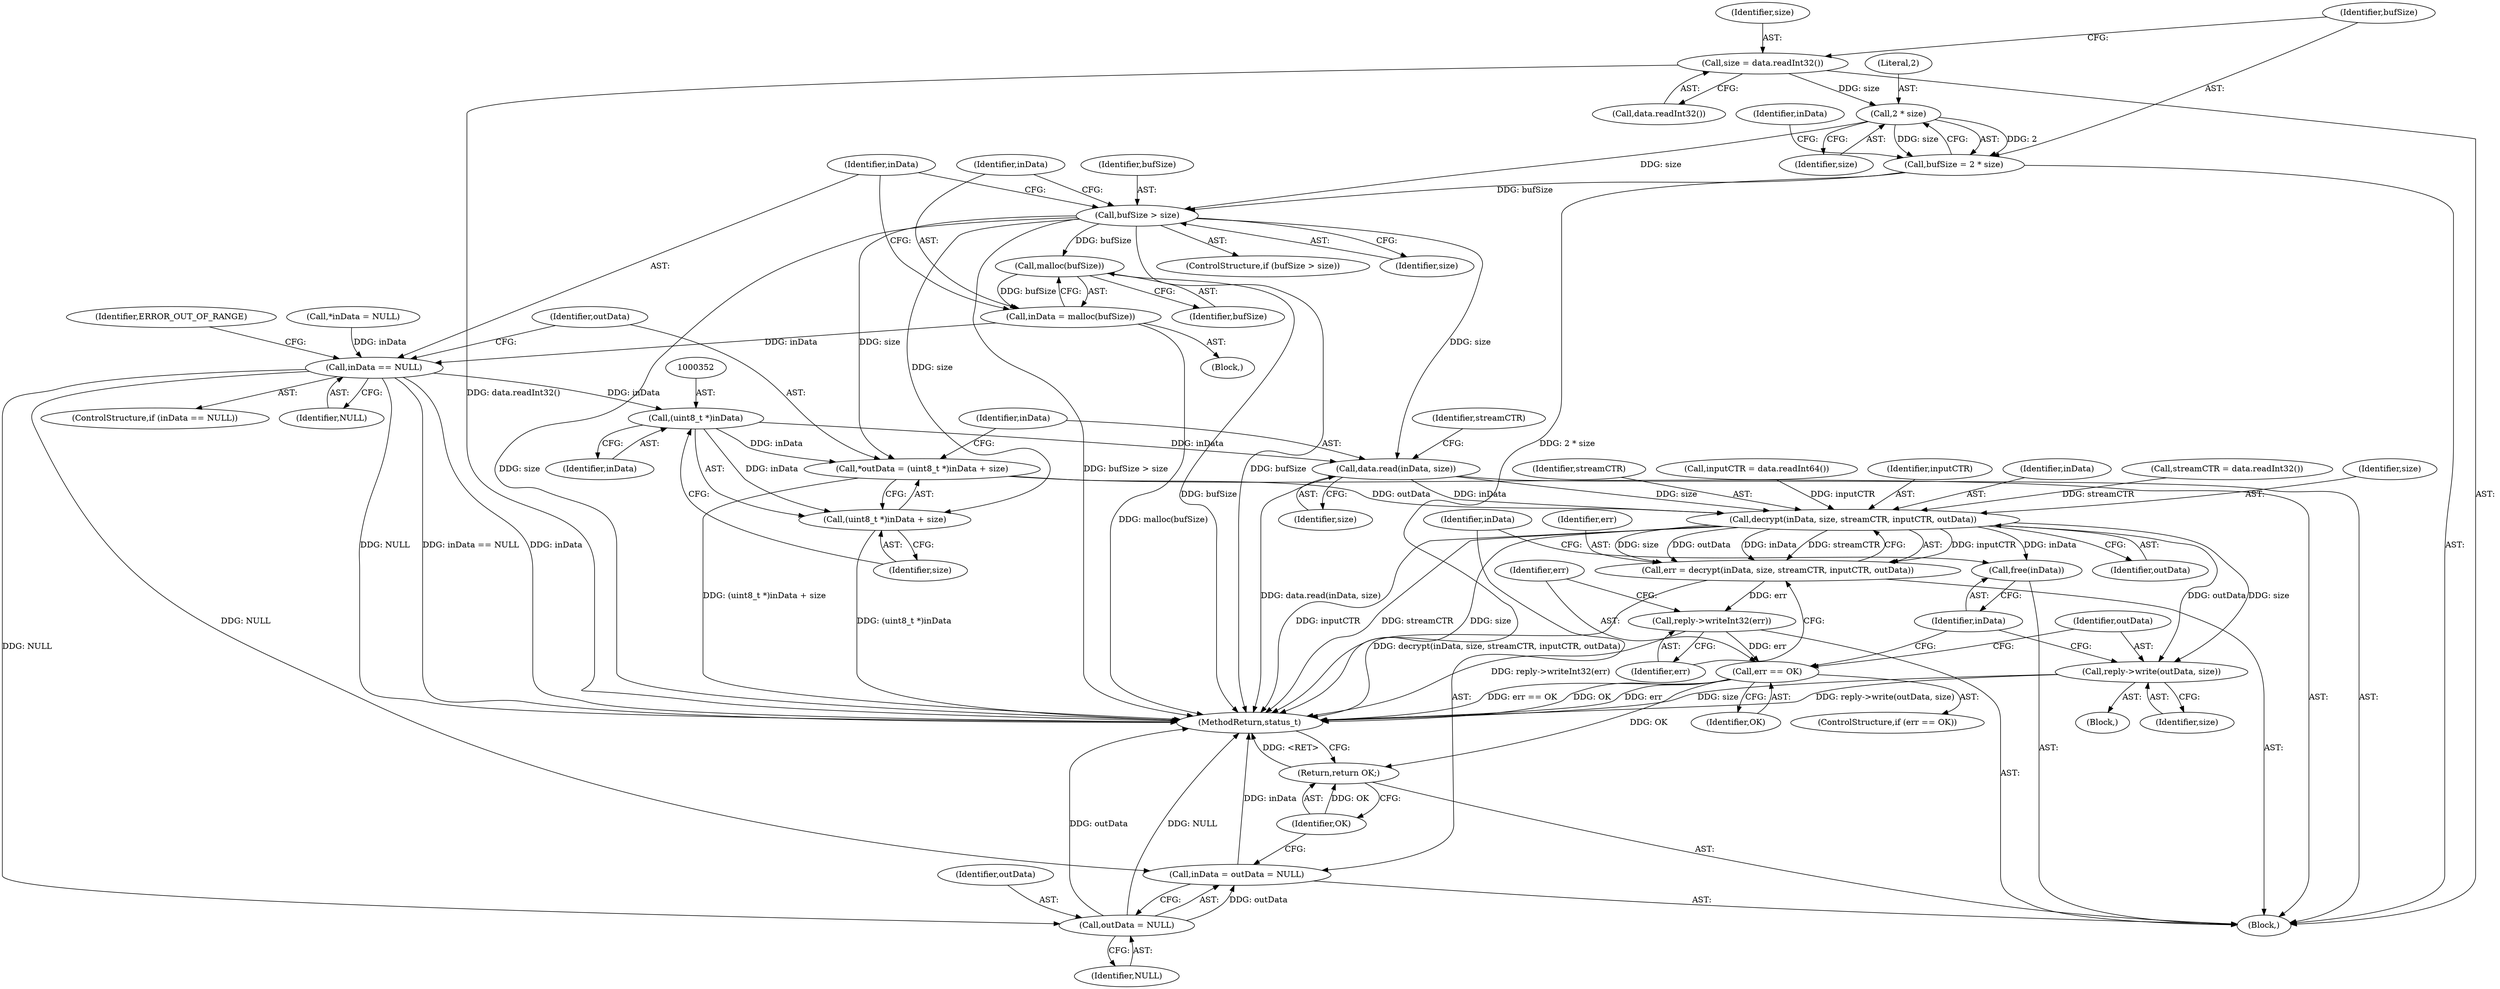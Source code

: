 digraph "0_Android_c82e31a7039a03dca7b37c65b7890ba5c1e18ced@API" {
"1000316" [label="(Call,size = data.readInt32())"];
"1000322" [label="(Call,2 * size)"];
"1000320" [label="(Call,bufSize = 2 * size)"];
"1000330" [label="(Call,bufSize > size)"];
"1000336" [label="(Call,malloc(bufSize))"];
"1000334" [label="(Call,inData = malloc(bufSize))"];
"1000339" [label="(Call,inData == NULL)"];
"1000351" [label="(Call,(uint8_t *)inData)"];
"1000348" [label="(Call,*outData = (uint8_t *)inData + size)"];
"1000369" [label="(Call,decrypt(inData, size, streamCTR, inputCTR, outData))"];
"1000367" [label="(Call,err = decrypt(inData, size, streamCTR, inputCTR, outData))"];
"1000375" [label="(Call,reply->writeInt32(err))"];
"1000378" [label="(Call,err == OK)"];
"1000392" [label="(Return,return OK;)"];
"1000382" [label="(Call,reply->write(outData, size))"];
"1000385" [label="(Call,free(inData))"];
"1000350" [label="(Call,(uint8_t *)inData + size)"];
"1000355" [label="(Call,data.read(inData, size))"];
"1000387" [label="(Call,inData = outData = NULL)"];
"1000389" [label="(Call,outData = NULL)"];
"1000369" [label="(Call,decrypt(inData, size, streamCTR, inputCTR, outData))"];
"1000344" [label="(Identifier,ERROR_OUT_OF_RANGE)"];
"1000392" [label="(Return,return OK;)"];
"1000388" [label="(Identifier,inData)"];
"1000390" [label="(Identifier,outData)"];
"1000333" [label="(Block,)"];
"1000329" [label="(ControlStructure,if (bufSize > size))"];
"1000380" [label="(Identifier,OK)"];
"1000338" [label="(ControlStructure,if (inData == NULL))"];
"1000355" [label="(Call,data.read(inData, size))"];
"1000367" [label="(Call,err = decrypt(inData, size, streamCTR, inputCTR, outData))"];
"1000317" [label="(Identifier,size)"];
"1000385" [label="(Call,free(inData))"];
"1000393" [label="(Identifier,OK)"];
"1000374" [label="(Identifier,outData)"];
"1000332" [label="(Identifier,size)"];
"1000340" [label="(Identifier,inData)"];
"1000316" [label="(Call,size = data.readInt32())"];
"1000368" [label="(Identifier,err)"];
"1000322" [label="(Call,2 * size)"];
"1000314" [label="(Block,)"];
"1000326" [label="(Call,*inData = NULL)"];
"1000391" [label="(Identifier,NULL)"];
"1000356" [label="(Identifier,inData)"];
"1000357" [label="(Identifier,size)"];
"1000376" [label="(Identifier,err)"];
"1000318" [label="(Call,data.readInt32())"];
"1000341" [label="(Identifier,NULL)"];
"1000320" [label="(Call,bufSize = 2 * size)"];
"1000339" [label="(Call,inData == NULL)"];
"1000327" [label="(Identifier,inData)"];
"1000354" [label="(Identifier,size)"];
"1000359" [label="(Call,streamCTR = data.readInt32())"];
"1000371" [label="(Identifier,size)"];
"1000375" [label="(Call,reply->writeInt32(err))"];
"1000334" [label="(Call,inData = malloc(bufSize))"];
"1000382" [label="(Call,reply->write(outData, size))"];
"1000377" [label="(ControlStructure,if (err == OK))"];
"1000331" [label="(Identifier,bufSize)"];
"1000336" [label="(Call,malloc(bufSize))"];
"1000372" [label="(Identifier,streamCTR)"];
"1000379" [label="(Identifier,err)"];
"1000389" [label="(Call,outData = NULL)"];
"1000381" [label="(Block,)"];
"1000363" [label="(Call,inputCTR = data.readInt64())"];
"1000349" [label="(Identifier,outData)"];
"1000337" [label="(Identifier,bufSize)"];
"1000373" [label="(Identifier,inputCTR)"];
"1000353" [label="(Identifier,inData)"];
"1000378" [label="(Call,err == OK)"];
"1000351" [label="(Call,(uint8_t *)inData)"];
"1000370" [label="(Identifier,inData)"];
"1000386" [label="(Identifier,inData)"];
"1000330" [label="(Call,bufSize > size)"];
"1000384" [label="(Identifier,size)"];
"1000383" [label="(Identifier,outData)"];
"1000350" [label="(Call,(uint8_t *)inData + size)"];
"1000324" [label="(Identifier,size)"];
"1000323" [label="(Literal,2)"];
"1000321" [label="(Identifier,bufSize)"];
"1000360" [label="(Identifier,streamCTR)"];
"1000335" [label="(Identifier,inData)"];
"1000348" [label="(Call,*outData = (uint8_t *)inData + size)"];
"1000401" [label="(MethodReturn,status_t)"];
"1000387" [label="(Call,inData = outData = NULL)"];
"1000316" -> "1000314"  [label="AST: "];
"1000316" -> "1000318"  [label="CFG: "];
"1000317" -> "1000316"  [label="AST: "];
"1000318" -> "1000316"  [label="AST: "];
"1000321" -> "1000316"  [label="CFG: "];
"1000316" -> "1000401"  [label="DDG: data.readInt32()"];
"1000316" -> "1000322"  [label="DDG: size"];
"1000322" -> "1000320"  [label="AST: "];
"1000322" -> "1000324"  [label="CFG: "];
"1000323" -> "1000322"  [label="AST: "];
"1000324" -> "1000322"  [label="AST: "];
"1000320" -> "1000322"  [label="CFG: "];
"1000322" -> "1000320"  [label="DDG: 2"];
"1000322" -> "1000320"  [label="DDG: size"];
"1000322" -> "1000330"  [label="DDG: size"];
"1000320" -> "1000314"  [label="AST: "];
"1000321" -> "1000320"  [label="AST: "];
"1000327" -> "1000320"  [label="CFG: "];
"1000320" -> "1000401"  [label="DDG: 2 * size"];
"1000320" -> "1000330"  [label="DDG: bufSize"];
"1000330" -> "1000329"  [label="AST: "];
"1000330" -> "1000332"  [label="CFG: "];
"1000331" -> "1000330"  [label="AST: "];
"1000332" -> "1000330"  [label="AST: "];
"1000335" -> "1000330"  [label="CFG: "];
"1000340" -> "1000330"  [label="CFG: "];
"1000330" -> "1000401"  [label="DDG: bufSize"];
"1000330" -> "1000401"  [label="DDG: size"];
"1000330" -> "1000401"  [label="DDG: bufSize > size"];
"1000330" -> "1000336"  [label="DDG: bufSize"];
"1000330" -> "1000348"  [label="DDG: size"];
"1000330" -> "1000350"  [label="DDG: size"];
"1000330" -> "1000355"  [label="DDG: size"];
"1000336" -> "1000334"  [label="AST: "];
"1000336" -> "1000337"  [label="CFG: "];
"1000337" -> "1000336"  [label="AST: "];
"1000334" -> "1000336"  [label="CFG: "];
"1000336" -> "1000401"  [label="DDG: bufSize"];
"1000336" -> "1000334"  [label="DDG: bufSize"];
"1000334" -> "1000333"  [label="AST: "];
"1000335" -> "1000334"  [label="AST: "];
"1000340" -> "1000334"  [label="CFG: "];
"1000334" -> "1000401"  [label="DDG: malloc(bufSize)"];
"1000334" -> "1000339"  [label="DDG: inData"];
"1000339" -> "1000338"  [label="AST: "];
"1000339" -> "1000341"  [label="CFG: "];
"1000340" -> "1000339"  [label="AST: "];
"1000341" -> "1000339"  [label="AST: "];
"1000344" -> "1000339"  [label="CFG: "];
"1000349" -> "1000339"  [label="CFG: "];
"1000339" -> "1000401"  [label="DDG: inData == NULL"];
"1000339" -> "1000401"  [label="DDG: inData"];
"1000339" -> "1000401"  [label="DDG: NULL"];
"1000326" -> "1000339"  [label="DDG: inData"];
"1000339" -> "1000351"  [label="DDG: inData"];
"1000339" -> "1000387"  [label="DDG: NULL"];
"1000339" -> "1000389"  [label="DDG: NULL"];
"1000351" -> "1000350"  [label="AST: "];
"1000351" -> "1000353"  [label="CFG: "];
"1000352" -> "1000351"  [label="AST: "];
"1000353" -> "1000351"  [label="AST: "];
"1000354" -> "1000351"  [label="CFG: "];
"1000351" -> "1000348"  [label="DDG: inData"];
"1000351" -> "1000350"  [label="DDG: inData"];
"1000351" -> "1000355"  [label="DDG: inData"];
"1000348" -> "1000314"  [label="AST: "];
"1000348" -> "1000350"  [label="CFG: "];
"1000349" -> "1000348"  [label="AST: "];
"1000350" -> "1000348"  [label="AST: "];
"1000356" -> "1000348"  [label="CFG: "];
"1000348" -> "1000401"  [label="DDG: (uint8_t *)inData + size"];
"1000348" -> "1000369"  [label="DDG: outData"];
"1000369" -> "1000367"  [label="AST: "];
"1000369" -> "1000374"  [label="CFG: "];
"1000370" -> "1000369"  [label="AST: "];
"1000371" -> "1000369"  [label="AST: "];
"1000372" -> "1000369"  [label="AST: "];
"1000373" -> "1000369"  [label="AST: "];
"1000374" -> "1000369"  [label="AST: "];
"1000367" -> "1000369"  [label="CFG: "];
"1000369" -> "1000401"  [label="DDG: inputCTR"];
"1000369" -> "1000401"  [label="DDG: streamCTR"];
"1000369" -> "1000401"  [label="DDG: size"];
"1000369" -> "1000367"  [label="DDG: inputCTR"];
"1000369" -> "1000367"  [label="DDG: size"];
"1000369" -> "1000367"  [label="DDG: outData"];
"1000369" -> "1000367"  [label="DDG: inData"];
"1000369" -> "1000367"  [label="DDG: streamCTR"];
"1000355" -> "1000369"  [label="DDG: inData"];
"1000355" -> "1000369"  [label="DDG: size"];
"1000359" -> "1000369"  [label="DDG: streamCTR"];
"1000363" -> "1000369"  [label="DDG: inputCTR"];
"1000369" -> "1000382"  [label="DDG: outData"];
"1000369" -> "1000382"  [label="DDG: size"];
"1000369" -> "1000385"  [label="DDG: inData"];
"1000367" -> "1000314"  [label="AST: "];
"1000368" -> "1000367"  [label="AST: "];
"1000376" -> "1000367"  [label="CFG: "];
"1000367" -> "1000401"  [label="DDG: decrypt(inData, size, streamCTR, inputCTR, outData)"];
"1000367" -> "1000375"  [label="DDG: err"];
"1000375" -> "1000314"  [label="AST: "];
"1000375" -> "1000376"  [label="CFG: "];
"1000376" -> "1000375"  [label="AST: "];
"1000379" -> "1000375"  [label="CFG: "];
"1000375" -> "1000401"  [label="DDG: reply->writeInt32(err)"];
"1000375" -> "1000378"  [label="DDG: err"];
"1000378" -> "1000377"  [label="AST: "];
"1000378" -> "1000380"  [label="CFG: "];
"1000379" -> "1000378"  [label="AST: "];
"1000380" -> "1000378"  [label="AST: "];
"1000383" -> "1000378"  [label="CFG: "];
"1000386" -> "1000378"  [label="CFG: "];
"1000378" -> "1000401"  [label="DDG: OK"];
"1000378" -> "1000401"  [label="DDG: err"];
"1000378" -> "1000401"  [label="DDG: err == OK"];
"1000378" -> "1000392"  [label="DDG: OK"];
"1000392" -> "1000314"  [label="AST: "];
"1000392" -> "1000393"  [label="CFG: "];
"1000393" -> "1000392"  [label="AST: "];
"1000401" -> "1000392"  [label="CFG: "];
"1000392" -> "1000401"  [label="DDG: <RET>"];
"1000393" -> "1000392"  [label="DDG: OK"];
"1000382" -> "1000381"  [label="AST: "];
"1000382" -> "1000384"  [label="CFG: "];
"1000383" -> "1000382"  [label="AST: "];
"1000384" -> "1000382"  [label="AST: "];
"1000386" -> "1000382"  [label="CFG: "];
"1000382" -> "1000401"  [label="DDG: size"];
"1000382" -> "1000401"  [label="DDG: reply->write(outData, size)"];
"1000385" -> "1000314"  [label="AST: "];
"1000385" -> "1000386"  [label="CFG: "];
"1000386" -> "1000385"  [label="AST: "];
"1000388" -> "1000385"  [label="CFG: "];
"1000350" -> "1000354"  [label="CFG: "];
"1000354" -> "1000350"  [label="AST: "];
"1000350" -> "1000401"  [label="DDG: (uint8_t *)inData"];
"1000355" -> "1000314"  [label="AST: "];
"1000355" -> "1000357"  [label="CFG: "];
"1000356" -> "1000355"  [label="AST: "];
"1000357" -> "1000355"  [label="AST: "];
"1000360" -> "1000355"  [label="CFG: "];
"1000355" -> "1000401"  [label="DDG: data.read(inData, size)"];
"1000387" -> "1000314"  [label="AST: "];
"1000387" -> "1000389"  [label="CFG: "];
"1000388" -> "1000387"  [label="AST: "];
"1000389" -> "1000387"  [label="AST: "];
"1000393" -> "1000387"  [label="CFG: "];
"1000387" -> "1000401"  [label="DDG: inData"];
"1000389" -> "1000387"  [label="DDG: outData"];
"1000389" -> "1000391"  [label="CFG: "];
"1000390" -> "1000389"  [label="AST: "];
"1000391" -> "1000389"  [label="AST: "];
"1000389" -> "1000401"  [label="DDG: outData"];
"1000389" -> "1000401"  [label="DDG: NULL"];
}
